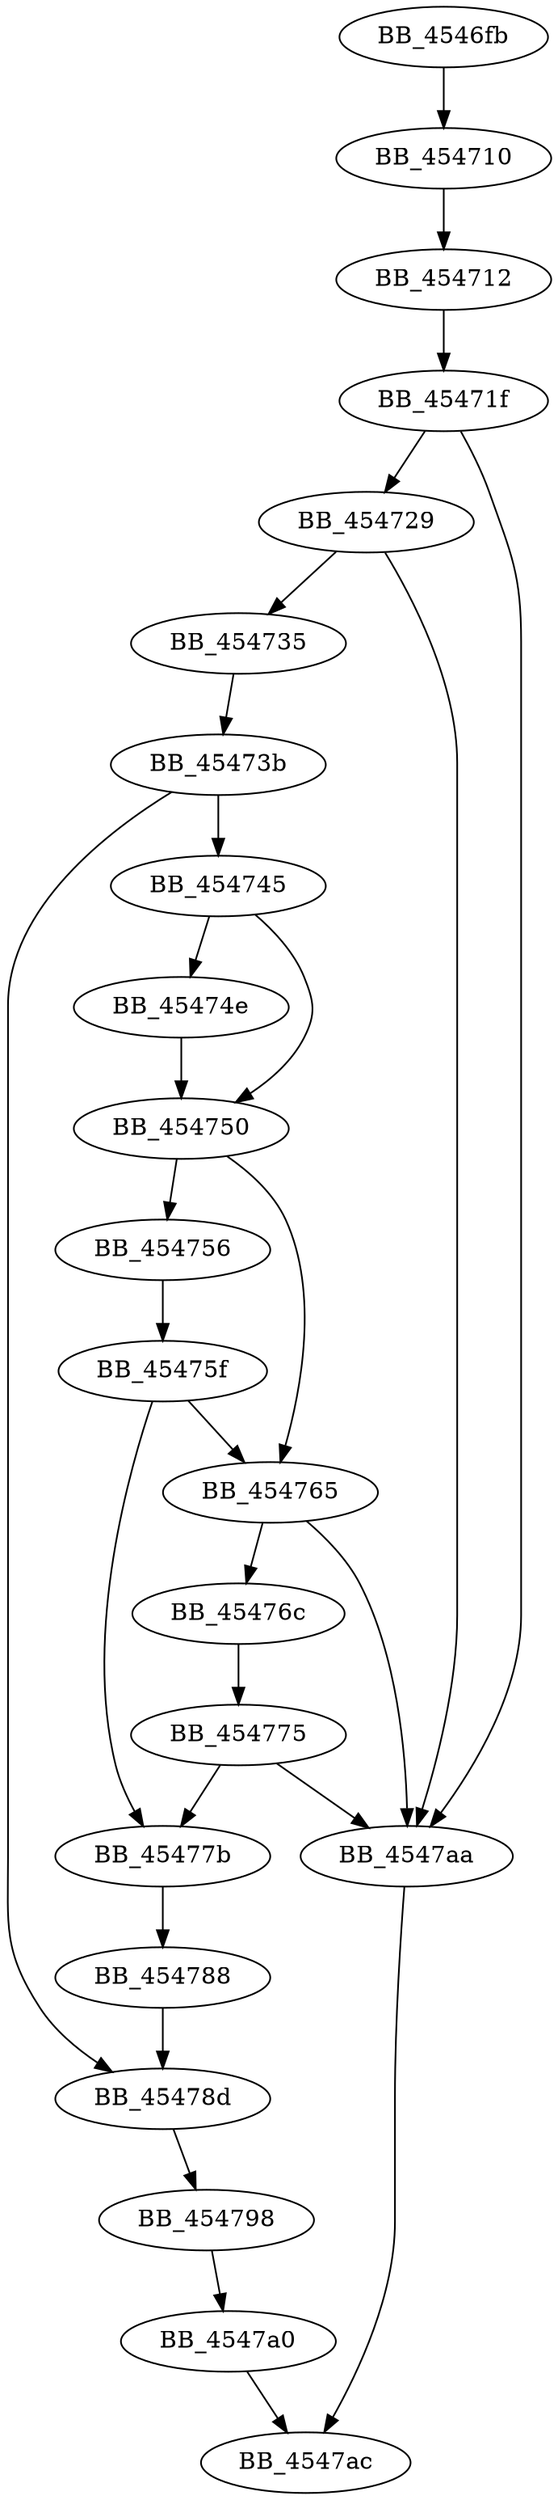 DiGraph sub_4546FB{
BB_4546fb->BB_454710
BB_454710->BB_454712
BB_454712->BB_45471f
BB_45471f->BB_454729
BB_45471f->BB_4547aa
BB_454729->BB_454735
BB_454729->BB_4547aa
BB_454735->BB_45473b
BB_45473b->BB_454745
BB_45473b->BB_45478d
BB_454745->BB_45474e
BB_454745->BB_454750
BB_45474e->BB_454750
BB_454750->BB_454756
BB_454750->BB_454765
BB_454756->BB_45475f
BB_45475f->BB_454765
BB_45475f->BB_45477b
BB_454765->BB_45476c
BB_454765->BB_4547aa
BB_45476c->BB_454775
BB_454775->BB_45477b
BB_454775->BB_4547aa
BB_45477b->BB_454788
BB_454788->BB_45478d
BB_45478d->BB_454798
BB_454798->BB_4547a0
BB_4547a0->BB_4547ac
BB_4547aa->BB_4547ac
}
